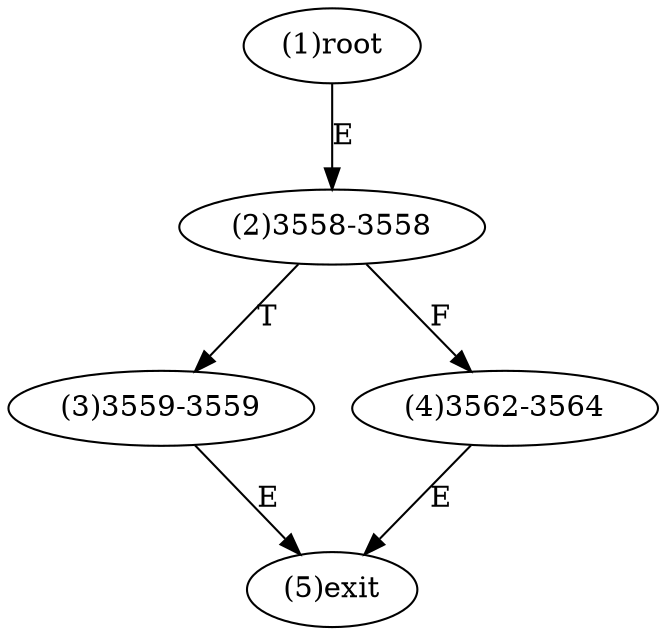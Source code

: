digraph "" { 
1[ label="(1)root"];
2[ label="(2)3558-3558"];
3[ label="(3)3559-3559"];
4[ label="(4)3562-3564"];
5[ label="(5)exit"];
1->2[ label="E"];
2->4[ label="F"];
2->3[ label="T"];
3->5[ label="E"];
4->5[ label="E"];
}